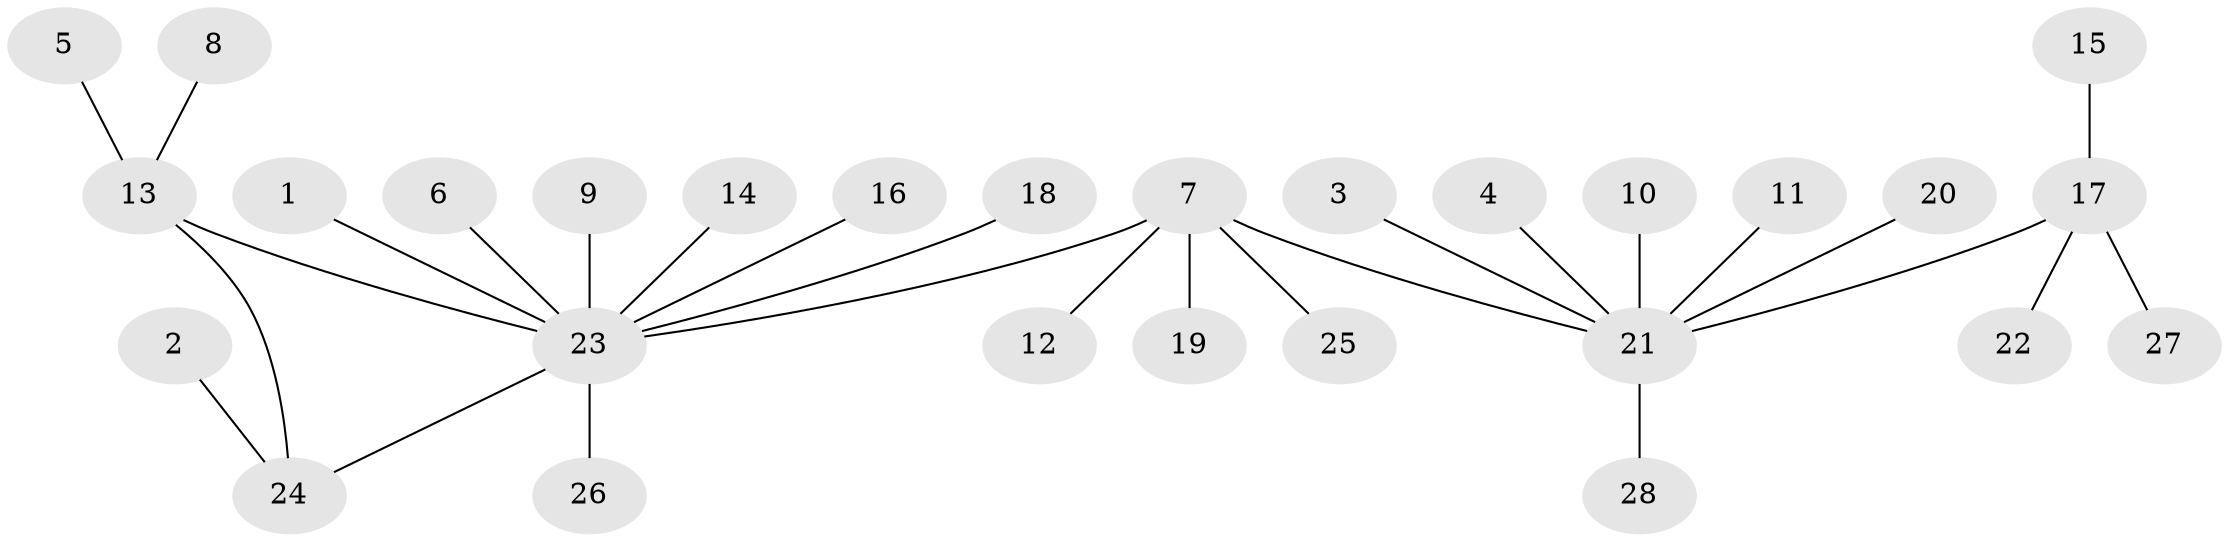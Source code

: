 // original degree distribution, {2: 0.14285714285714285, 12: 0.017857142857142856, 6: 0.017857142857142856, 7: 0.017857142857142856, 3: 0.05357142857142857, 4: 0.03571428571428571, 1: 0.6785714285714286, 10: 0.017857142857142856, 8: 0.017857142857142856}
// Generated by graph-tools (version 1.1) at 2025/49/03/09/25 03:49:57]
// undirected, 28 vertices, 28 edges
graph export_dot {
graph [start="1"]
  node [color=gray90,style=filled];
  1;
  2;
  3;
  4;
  5;
  6;
  7;
  8;
  9;
  10;
  11;
  12;
  13;
  14;
  15;
  16;
  17;
  18;
  19;
  20;
  21;
  22;
  23;
  24;
  25;
  26;
  27;
  28;
  1 -- 23 [weight=1.0];
  2 -- 24 [weight=1.0];
  3 -- 21 [weight=1.0];
  4 -- 21 [weight=1.0];
  5 -- 13 [weight=1.0];
  6 -- 23 [weight=1.0];
  7 -- 12 [weight=1.0];
  7 -- 19 [weight=1.0];
  7 -- 21 [weight=1.0];
  7 -- 23 [weight=1.0];
  7 -- 25 [weight=1.0];
  8 -- 13 [weight=1.0];
  9 -- 23 [weight=1.0];
  10 -- 21 [weight=1.0];
  11 -- 21 [weight=1.0];
  13 -- 23 [weight=1.0];
  13 -- 24 [weight=1.0];
  14 -- 23 [weight=1.0];
  15 -- 17 [weight=1.0];
  16 -- 23 [weight=1.0];
  17 -- 21 [weight=1.0];
  17 -- 22 [weight=1.0];
  17 -- 27 [weight=1.0];
  18 -- 23 [weight=1.0];
  20 -- 21 [weight=1.0];
  21 -- 28 [weight=1.0];
  23 -- 24 [weight=1.0];
  23 -- 26 [weight=1.0];
}

